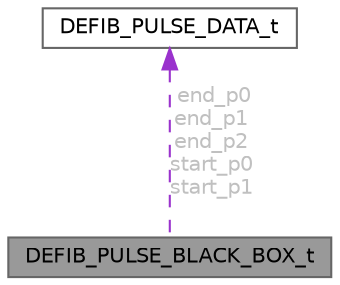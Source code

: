 digraph "DEFIB_PULSE_BLACK_BOX_t"
{
 // LATEX_PDF_SIZE
  bgcolor="transparent";
  edge [fontname=Helvetica,fontsize=10,labelfontname=Helvetica,labelfontsize=10];
  node [fontname=Helvetica,fontsize=10,shape=box,height=0.2,width=0.4];
  Node1 [id="Node000001",label="DEFIB_PULSE_BLACK_BOX_t",height=0.2,width=0.4,color="gray40", fillcolor="grey60", style="filled", fontcolor="black",tooltip="Summary of defibrillation pulse data for the phase-1."];
  Node2 -> Node1 [id="edge1_Node000001_Node000002",dir="back",color="darkorchid3",style="dashed",tooltip=" ",label=" end_p0\nend_p1\nend_p2\nstart_p0\nstart_p1",fontcolor="grey" ];
  Node2 [id="Node000002",label="DEFIB_PULSE_DATA_t",height=0.2,width=0.4,color="gray40", fillcolor="white", style="filled",URL="$a00414.html",tooltip="Data collected during the defibrillation shock."];
}
